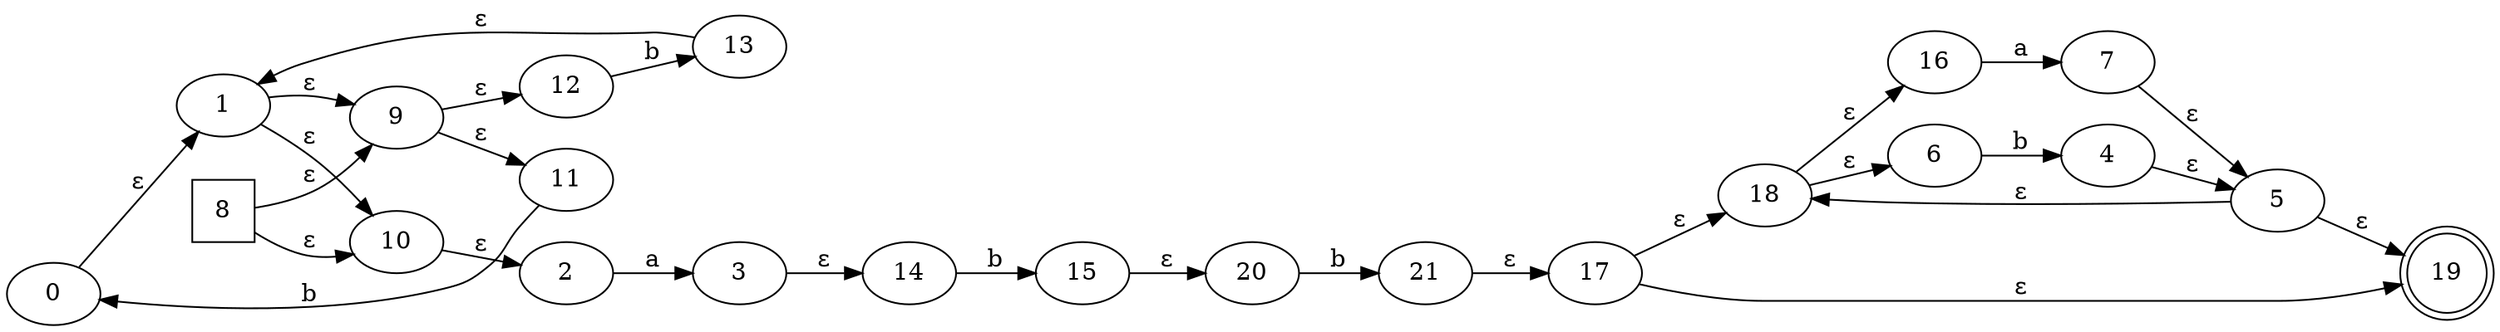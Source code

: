 digraph G {
	rankdir=LR;
	0->1[ label=ɛ ];
	2->3[ label=a ];
	4->5[ label=ɛ ];
	6->4[ label=b ];
	7->5[ label=ɛ ];
	8->9[ label=ɛ ];
	8->10[ label=ɛ ];
	1->10[ label=ɛ ];
	1->9[ label=ɛ ];
	9->11[ label=ɛ ];
	9->12[ label=ɛ ];
	11->0[ label=b ];
	13->1[ label=ɛ ];
	10->2[ label=ɛ ];
	14->15[ label=b ];
	16->7[ label=a ];
	17->18[ label=ɛ ];
	17->19[ label=ɛ ];
	5->19[ label=ɛ ];
	5->18[ label=ɛ ];
	12->13[ label=b ];
	18->16[ label=ɛ ];
	18->6[ label=ɛ ];
	20->21[ label=b ];
	15->20[ label=ɛ ];
	21->17[ label=ɛ ];
	3->14[ label=ɛ ];
	0;
	1;
	10;
	11;
	12;
	13;
	14;
	15;
	16;
	17;
	18;
	19 [ shape=doublecircle ];
	2;
	20;
	21;
	3;
	4;
	5;
	6;
	7;
	8 [ shape=square ];
	9;

}


